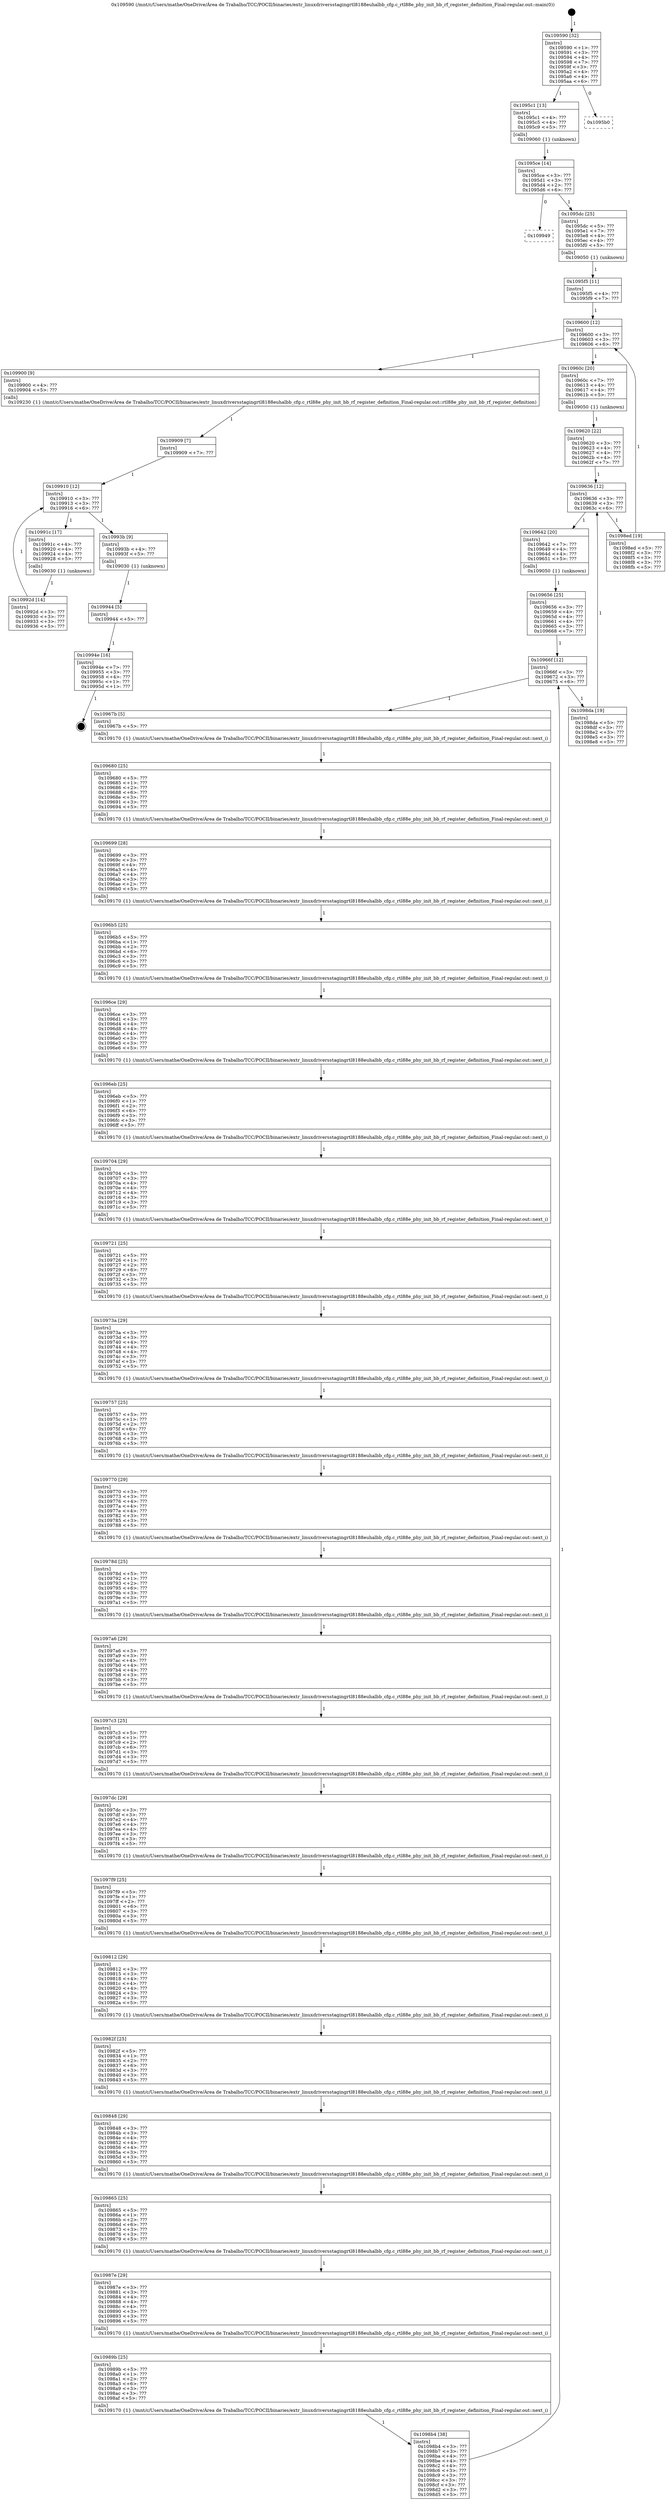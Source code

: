 digraph "0x109590" {
  label = "0x109590 (/mnt/c/Users/mathe/OneDrive/Área de Trabalho/TCC/POCII/binaries/extr_linuxdriversstagingrtl8188euhalbb_cfg.c_rtl88e_phy_init_bb_rf_register_definition_Final-regular.out::main(0))"
  labelloc = "t"
  node[shape=record]

  Entry [label="",width=0.3,height=0.3,shape=circle,fillcolor=black,style=filled]
  "0x109590" [label="{
     0x109590 [32]\l
     | [instrs]\l
     &nbsp;&nbsp;0x109590 \<+1\>: ???\l
     &nbsp;&nbsp;0x109591 \<+3\>: ???\l
     &nbsp;&nbsp;0x109594 \<+4\>: ???\l
     &nbsp;&nbsp;0x109598 \<+7\>: ???\l
     &nbsp;&nbsp;0x10959f \<+3\>: ???\l
     &nbsp;&nbsp;0x1095a2 \<+4\>: ???\l
     &nbsp;&nbsp;0x1095a6 \<+4\>: ???\l
     &nbsp;&nbsp;0x1095aa \<+6\>: ???\l
  }"]
  "0x1095c1" [label="{
     0x1095c1 [13]\l
     | [instrs]\l
     &nbsp;&nbsp;0x1095c1 \<+4\>: ???\l
     &nbsp;&nbsp;0x1095c5 \<+4\>: ???\l
     &nbsp;&nbsp;0x1095c9 \<+5\>: ???\l
     | [calls]\l
     &nbsp;&nbsp;0x109060 \{1\} (unknown)\l
  }"]
  "0x1095b0" [label="{
     0x1095b0\l
  }", style=dashed]
  "0x1095ce" [label="{
     0x1095ce [14]\l
     | [instrs]\l
     &nbsp;&nbsp;0x1095ce \<+3\>: ???\l
     &nbsp;&nbsp;0x1095d1 \<+3\>: ???\l
     &nbsp;&nbsp;0x1095d4 \<+2\>: ???\l
     &nbsp;&nbsp;0x1095d6 \<+6\>: ???\l
  }"]
  "0x109949" [label="{
     0x109949\l
  }", style=dashed]
  "0x1095dc" [label="{
     0x1095dc [25]\l
     | [instrs]\l
     &nbsp;&nbsp;0x1095dc \<+5\>: ???\l
     &nbsp;&nbsp;0x1095e1 \<+7\>: ???\l
     &nbsp;&nbsp;0x1095e8 \<+4\>: ???\l
     &nbsp;&nbsp;0x1095ec \<+4\>: ???\l
     &nbsp;&nbsp;0x1095f0 \<+5\>: ???\l
     | [calls]\l
     &nbsp;&nbsp;0x109050 \{1\} (unknown)\l
  }"]
  Exit [label="",width=0.3,height=0.3,shape=circle,fillcolor=black,style=filled,peripheries=2]
  "0x109600" [label="{
     0x109600 [12]\l
     | [instrs]\l
     &nbsp;&nbsp;0x109600 \<+3\>: ???\l
     &nbsp;&nbsp;0x109603 \<+3\>: ???\l
     &nbsp;&nbsp;0x109606 \<+6\>: ???\l
  }"]
  "0x109900" [label="{
     0x109900 [9]\l
     | [instrs]\l
     &nbsp;&nbsp;0x109900 \<+4\>: ???\l
     &nbsp;&nbsp;0x109904 \<+5\>: ???\l
     | [calls]\l
     &nbsp;&nbsp;0x109230 \{1\} (/mnt/c/Users/mathe/OneDrive/Área de Trabalho/TCC/POCII/binaries/extr_linuxdriversstagingrtl8188euhalbb_cfg.c_rtl88e_phy_init_bb_rf_register_definition_Final-regular.out::rtl88e_phy_init_bb_rf_register_definition)\l
  }"]
  "0x10960c" [label="{
     0x10960c [20]\l
     | [instrs]\l
     &nbsp;&nbsp;0x10960c \<+7\>: ???\l
     &nbsp;&nbsp;0x109613 \<+4\>: ???\l
     &nbsp;&nbsp;0x109617 \<+4\>: ???\l
     &nbsp;&nbsp;0x10961b \<+5\>: ???\l
     | [calls]\l
     &nbsp;&nbsp;0x109050 \{1\} (unknown)\l
  }"]
  "0x109636" [label="{
     0x109636 [12]\l
     | [instrs]\l
     &nbsp;&nbsp;0x109636 \<+3\>: ???\l
     &nbsp;&nbsp;0x109639 \<+3\>: ???\l
     &nbsp;&nbsp;0x10963c \<+6\>: ???\l
  }"]
  "0x1098ed" [label="{
     0x1098ed [19]\l
     | [instrs]\l
     &nbsp;&nbsp;0x1098ed \<+5\>: ???\l
     &nbsp;&nbsp;0x1098f2 \<+3\>: ???\l
     &nbsp;&nbsp;0x1098f5 \<+3\>: ???\l
     &nbsp;&nbsp;0x1098f8 \<+3\>: ???\l
     &nbsp;&nbsp;0x1098fb \<+5\>: ???\l
  }"]
  "0x109642" [label="{
     0x109642 [20]\l
     | [instrs]\l
     &nbsp;&nbsp;0x109642 \<+7\>: ???\l
     &nbsp;&nbsp;0x109649 \<+4\>: ???\l
     &nbsp;&nbsp;0x10964d \<+4\>: ???\l
     &nbsp;&nbsp;0x109651 \<+5\>: ???\l
     | [calls]\l
     &nbsp;&nbsp;0x109050 \{1\} (unknown)\l
  }"]
  "0x10966f" [label="{
     0x10966f [12]\l
     | [instrs]\l
     &nbsp;&nbsp;0x10966f \<+3\>: ???\l
     &nbsp;&nbsp;0x109672 \<+3\>: ???\l
     &nbsp;&nbsp;0x109675 \<+6\>: ???\l
  }"]
  "0x1098da" [label="{
     0x1098da [19]\l
     | [instrs]\l
     &nbsp;&nbsp;0x1098da \<+5\>: ???\l
     &nbsp;&nbsp;0x1098df \<+3\>: ???\l
     &nbsp;&nbsp;0x1098e2 \<+3\>: ???\l
     &nbsp;&nbsp;0x1098e5 \<+3\>: ???\l
     &nbsp;&nbsp;0x1098e8 \<+5\>: ???\l
  }"]
  "0x10967b" [label="{
     0x10967b [5]\l
     | [instrs]\l
     &nbsp;&nbsp;0x10967b \<+5\>: ???\l
     | [calls]\l
     &nbsp;&nbsp;0x109170 \{1\} (/mnt/c/Users/mathe/OneDrive/Área de Trabalho/TCC/POCII/binaries/extr_linuxdriversstagingrtl8188euhalbb_cfg.c_rtl88e_phy_init_bb_rf_register_definition_Final-regular.out::next_i)\l
  }"]
  "0x109680" [label="{
     0x109680 [25]\l
     | [instrs]\l
     &nbsp;&nbsp;0x109680 \<+5\>: ???\l
     &nbsp;&nbsp;0x109685 \<+1\>: ???\l
     &nbsp;&nbsp;0x109686 \<+2\>: ???\l
     &nbsp;&nbsp;0x109688 \<+6\>: ???\l
     &nbsp;&nbsp;0x10968e \<+3\>: ???\l
     &nbsp;&nbsp;0x109691 \<+3\>: ???\l
     &nbsp;&nbsp;0x109694 \<+5\>: ???\l
     | [calls]\l
     &nbsp;&nbsp;0x109170 \{1\} (/mnt/c/Users/mathe/OneDrive/Área de Trabalho/TCC/POCII/binaries/extr_linuxdriversstagingrtl8188euhalbb_cfg.c_rtl88e_phy_init_bb_rf_register_definition_Final-regular.out::next_i)\l
  }"]
  "0x109699" [label="{
     0x109699 [28]\l
     | [instrs]\l
     &nbsp;&nbsp;0x109699 \<+3\>: ???\l
     &nbsp;&nbsp;0x10969c \<+3\>: ???\l
     &nbsp;&nbsp;0x10969f \<+4\>: ???\l
     &nbsp;&nbsp;0x1096a3 \<+4\>: ???\l
     &nbsp;&nbsp;0x1096a7 \<+4\>: ???\l
     &nbsp;&nbsp;0x1096ab \<+3\>: ???\l
     &nbsp;&nbsp;0x1096ae \<+2\>: ???\l
     &nbsp;&nbsp;0x1096b0 \<+5\>: ???\l
     | [calls]\l
     &nbsp;&nbsp;0x109170 \{1\} (/mnt/c/Users/mathe/OneDrive/Área de Trabalho/TCC/POCII/binaries/extr_linuxdriversstagingrtl8188euhalbb_cfg.c_rtl88e_phy_init_bb_rf_register_definition_Final-regular.out::next_i)\l
  }"]
  "0x1096b5" [label="{
     0x1096b5 [25]\l
     | [instrs]\l
     &nbsp;&nbsp;0x1096b5 \<+5\>: ???\l
     &nbsp;&nbsp;0x1096ba \<+1\>: ???\l
     &nbsp;&nbsp;0x1096bb \<+2\>: ???\l
     &nbsp;&nbsp;0x1096bd \<+6\>: ???\l
     &nbsp;&nbsp;0x1096c3 \<+3\>: ???\l
     &nbsp;&nbsp;0x1096c6 \<+3\>: ???\l
     &nbsp;&nbsp;0x1096c9 \<+5\>: ???\l
     | [calls]\l
     &nbsp;&nbsp;0x109170 \{1\} (/mnt/c/Users/mathe/OneDrive/Área de Trabalho/TCC/POCII/binaries/extr_linuxdriversstagingrtl8188euhalbb_cfg.c_rtl88e_phy_init_bb_rf_register_definition_Final-regular.out::next_i)\l
  }"]
  "0x1096ce" [label="{
     0x1096ce [29]\l
     | [instrs]\l
     &nbsp;&nbsp;0x1096ce \<+3\>: ???\l
     &nbsp;&nbsp;0x1096d1 \<+3\>: ???\l
     &nbsp;&nbsp;0x1096d4 \<+4\>: ???\l
     &nbsp;&nbsp;0x1096d8 \<+4\>: ???\l
     &nbsp;&nbsp;0x1096dc \<+4\>: ???\l
     &nbsp;&nbsp;0x1096e0 \<+3\>: ???\l
     &nbsp;&nbsp;0x1096e3 \<+3\>: ???\l
     &nbsp;&nbsp;0x1096e6 \<+5\>: ???\l
     | [calls]\l
     &nbsp;&nbsp;0x109170 \{1\} (/mnt/c/Users/mathe/OneDrive/Área de Trabalho/TCC/POCII/binaries/extr_linuxdriversstagingrtl8188euhalbb_cfg.c_rtl88e_phy_init_bb_rf_register_definition_Final-regular.out::next_i)\l
  }"]
  "0x1096eb" [label="{
     0x1096eb [25]\l
     | [instrs]\l
     &nbsp;&nbsp;0x1096eb \<+5\>: ???\l
     &nbsp;&nbsp;0x1096f0 \<+1\>: ???\l
     &nbsp;&nbsp;0x1096f1 \<+2\>: ???\l
     &nbsp;&nbsp;0x1096f3 \<+6\>: ???\l
     &nbsp;&nbsp;0x1096f9 \<+3\>: ???\l
     &nbsp;&nbsp;0x1096fc \<+3\>: ???\l
     &nbsp;&nbsp;0x1096ff \<+5\>: ???\l
     | [calls]\l
     &nbsp;&nbsp;0x109170 \{1\} (/mnt/c/Users/mathe/OneDrive/Área de Trabalho/TCC/POCII/binaries/extr_linuxdriversstagingrtl8188euhalbb_cfg.c_rtl88e_phy_init_bb_rf_register_definition_Final-regular.out::next_i)\l
  }"]
  "0x109704" [label="{
     0x109704 [29]\l
     | [instrs]\l
     &nbsp;&nbsp;0x109704 \<+3\>: ???\l
     &nbsp;&nbsp;0x109707 \<+3\>: ???\l
     &nbsp;&nbsp;0x10970a \<+4\>: ???\l
     &nbsp;&nbsp;0x10970e \<+4\>: ???\l
     &nbsp;&nbsp;0x109712 \<+4\>: ???\l
     &nbsp;&nbsp;0x109716 \<+3\>: ???\l
     &nbsp;&nbsp;0x109719 \<+3\>: ???\l
     &nbsp;&nbsp;0x10971c \<+5\>: ???\l
     | [calls]\l
     &nbsp;&nbsp;0x109170 \{1\} (/mnt/c/Users/mathe/OneDrive/Área de Trabalho/TCC/POCII/binaries/extr_linuxdriversstagingrtl8188euhalbb_cfg.c_rtl88e_phy_init_bb_rf_register_definition_Final-regular.out::next_i)\l
  }"]
  "0x109721" [label="{
     0x109721 [25]\l
     | [instrs]\l
     &nbsp;&nbsp;0x109721 \<+5\>: ???\l
     &nbsp;&nbsp;0x109726 \<+1\>: ???\l
     &nbsp;&nbsp;0x109727 \<+2\>: ???\l
     &nbsp;&nbsp;0x109729 \<+6\>: ???\l
     &nbsp;&nbsp;0x10972f \<+3\>: ???\l
     &nbsp;&nbsp;0x109732 \<+3\>: ???\l
     &nbsp;&nbsp;0x109735 \<+5\>: ???\l
     | [calls]\l
     &nbsp;&nbsp;0x109170 \{1\} (/mnt/c/Users/mathe/OneDrive/Área de Trabalho/TCC/POCII/binaries/extr_linuxdriversstagingrtl8188euhalbb_cfg.c_rtl88e_phy_init_bb_rf_register_definition_Final-regular.out::next_i)\l
  }"]
  "0x10973a" [label="{
     0x10973a [29]\l
     | [instrs]\l
     &nbsp;&nbsp;0x10973a \<+3\>: ???\l
     &nbsp;&nbsp;0x10973d \<+3\>: ???\l
     &nbsp;&nbsp;0x109740 \<+4\>: ???\l
     &nbsp;&nbsp;0x109744 \<+4\>: ???\l
     &nbsp;&nbsp;0x109748 \<+4\>: ???\l
     &nbsp;&nbsp;0x10974c \<+3\>: ???\l
     &nbsp;&nbsp;0x10974f \<+3\>: ???\l
     &nbsp;&nbsp;0x109752 \<+5\>: ???\l
     | [calls]\l
     &nbsp;&nbsp;0x109170 \{1\} (/mnt/c/Users/mathe/OneDrive/Área de Trabalho/TCC/POCII/binaries/extr_linuxdriversstagingrtl8188euhalbb_cfg.c_rtl88e_phy_init_bb_rf_register_definition_Final-regular.out::next_i)\l
  }"]
  "0x109757" [label="{
     0x109757 [25]\l
     | [instrs]\l
     &nbsp;&nbsp;0x109757 \<+5\>: ???\l
     &nbsp;&nbsp;0x10975c \<+1\>: ???\l
     &nbsp;&nbsp;0x10975d \<+2\>: ???\l
     &nbsp;&nbsp;0x10975f \<+6\>: ???\l
     &nbsp;&nbsp;0x109765 \<+3\>: ???\l
     &nbsp;&nbsp;0x109768 \<+3\>: ???\l
     &nbsp;&nbsp;0x10976b \<+5\>: ???\l
     | [calls]\l
     &nbsp;&nbsp;0x109170 \{1\} (/mnt/c/Users/mathe/OneDrive/Área de Trabalho/TCC/POCII/binaries/extr_linuxdriversstagingrtl8188euhalbb_cfg.c_rtl88e_phy_init_bb_rf_register_definition_Final-regular.out::next_i)\l
  }"]
  "0x109770" [label="{
     0x109770 [29]\l
     | [instrs]\l
     &nbsp;&nbsp;0x109770 \<+3\>: ???\l
     &nbsp;&nbsp;0x109773 \<+3\>: ???\l
     &nbsp;&nbsp;0x109776 \<+4\>: ???\l
     &nbsp;&nbsp;0x10977a \<+4\>: ???\l
     &nbsp;&nbsp;0x10977e \<+4\>: ???\l
     &nbsp;&nbsp;0x109782 \<+3\>: ???\l
     &nbsp;&nbsp;0x109785 \<+3\>: ???\l
     &nbsp;&nbsp;0x109788 \<+5\>: ???\l
     | [calls]\l
     &nbsp;&nbsp;0x109170 \{1\} (/mnt/c/Users/mathe/OneDrive/Área de Trabalho/TCC/POCII/binaries/extr_linuxdriversstagingrtl8188euhalbb_cfg.c_rtl88e_phy_init_bb_rf_register_definition_Final-regular.out::next_i)\l
  }"]
  "0x10978d" [label="{
     0x10978d [25]\l
     | [instrs]\l
     &nbsp;&nbsp;0x10978d \<+5\>: ???\l
     &nbsp;&nbsp;0x109792 \<+1\>: ???\l
     &nbsp;&nbsp;0x109793 \<+2\>: ???\l
     &nbsp;&nbsp;0x109795 \<+6\>: ???\l
     &nbsp;&nbsp;0x10979b \<+3\>: ???\l
     &nbsp;&nbsp;0x10979e \<+3\>: ???\l
     &nbsp;&nbsp;0x1097a1 \<+5\>: ???\l
     | [calls]\l
     &nbsp;&nbsp;0x109170 \{1\} (/mnt/c/Users/mathe/OneDrive/Área de Trabalho/TCC/POCII/binaries/extr_linuxdriversstagingrtl8188euhalbb_cfg.c_rtl88e_phy_init_bb_rf_register_definition_Final-regular.out::next_i)\l
  }"]
  "0x1097a6" [label="{
     0x1097a6 [29]\l
     | [instrs]\l
     &nbsp;&nbsp;0x1097a6 \<+3\>: ???\l
     &nbsp;&nbsp;0x1097a9 \<+3\>: ???\l
     &nbsp;&nbsp;0x1097ac \<+4\>: ???\l
     &nbsp;&nbsp;0x1097b0 \<+4\>: ???\l
     &nbsp;&nbsp;0x1097b4 \<+4\>: ???\l
     &nbsp;&nbsp;0x1097b8 \<+3\>: ???\l
     &nbsp;&nbsp;0x1097bb \<+3\>: ???\l
     &nbsp;&nbsp;0x1097be \<+5\>: ???\l
     | [calls]\l
     &nbsp;&nbsp;0x109170 \{1\} (/mnt/c/Users/mathe/OneDrive/Área de Trabalho/TCC/POCII/binaries/extr_linuxdriversstagingrtl8188euhalbb_cfg.c_rtl88e_phy_init_bb_rf_register_definition_Final-regular.out::next_i)\l
  }"]
  "0x1097c3" [label="{
     0x1097c3 [25]\l
     | [instrs]\l
     &nbsp;&nbsp;0x1097c3 \<+5\>: ???\l
     &nbsp;&nbsp;0x1097c8 \<+1\>: ???\l
     &nbsp;&nbsp;0x1097c9 \<+2\>: ???\l
     &nbsp;&nbsp;0x1097cb \<+6\>: ???\l
     &nbsp;&nbsp;0x1097d1 \<+3\>: ???\l
     &nbsp;&nbsp;0x1097d4 \<+3\>: ???\l
     &nbsp;&nbsp;0x1097d7 \<+5\>: ???\l
     | [calls]\l
     &nbsp;&nbsp;0x109170 \{1\} (/mnt/c/Users/mathe/OneDrive/Área de Trabalho/TCC/POCII/binaries/extr_linuxdriversstagingrtl8188euhalbb_cfg.c_rtl88e_phy_init_bb_rf_register_definition_Final-regular.out::next_i)\l
  }"]
  "0x1097dc" [label="{
     0x1097dc [29]\l
     | [instrs]\l
     &nbsp;&nbsp;0x1097dc \<+3\>: ???\l
     &nbsp;&nbsp;0x1097df \<+3\>: ???\l
     &nbsp;&nbsp;0x1097e2 \<+4\>: ???\l
     &nbsp;&nbsp;0x1097e6 \<+4\>: ???\l
     &nbsp;&nbsp;0x1097ea \<+4\>: ???\l
     &nbsp;&nbsp;0x1097ee \<+3\>: ???\l
     &nbsp;&nbsp;0x1097f1 \<+3\>: ???\l
     &nbsp;&nbsp;0x1097f4 \<+5\>: ???\l
     | [calls]\l
     &nbsp;&nbsp;0x109170 \{1\} (/mnt/c/Users/mathe/OneDrive/Área de Trabalho/TCC/POCII/binaries/extr_linuxdriversstagingrtl8188euhalbb_cfg.c_rtl88e_phy_init_bb_rf_register_definition_Final-regular.out::next_i)\l
  }"]
  "0x1097f9" [label="{
     0x1097f9 [25]\l
     | [instrs]\l
     &nbsp;&nbsp;0x1097f9 \<+5\>: ???\l
     &nbsp;&nbsp;0x1097fe \<+1\>: ???\l
     &nbsp;&nbsp;0x1097ff \<+2\>: ???\l
     &nbsp;&nbsp;0x109801 \<+6\>: ???\l
     &nbsp;&nbsp;0x109807 \<+3\>: ???\l
     &nbsp;&nbsp;0x10980a \<+3\>: ???\l
     &nbsp;&nbsp;0x10980d \<+5\>: ???\l
     | [calls]\l
     &nbsp;&nbsp;0x109170 \{1\} (/mnt/c/Users/mathe/OneDrive/Área de Trabalho/TCC/POCII/binaries/extr_linuxdriversstagingrtl8188euhalbb_cfg.c_rtl88e_phy_init_bb_rf_register_definition_Final-regular.out::next_i)\l
  }"]
  "0x109812" [label="{
     0x109812 [29]\l
     | [instrs]\l
     &nbsp;&nbsp;0x109812 \<+3\>: ???\l
     &nbsp;&nbsp;0x109815 \<+3\>: ???\l
     &nbsp;&nbsp;0x109818 \<+4\>: ???\l
     &nbsp;&nbsp;0x10981c \<+4\>: ???\l
     &nbsp;&nbsp;0x109820 \<+4\>: ???\l
     &nbsp;&nbsp;0x109824 \<+3\>: ???\l
     &nbsp;&nbsp;0x109827 \<+3\>: ???\l
     &nbsp;&nbsp;0x10982a \<+5\>: ???\l
     | [calls]\l
     &nbsp;&nbsp;0x109170 \{1\} (/mnt/c/Users/mathe/OneDrive/Área de Trabalho/TCC/POCII/binaries/extr_linuxdriversstagingrtl8188euhalbb_cfg.c_rtl88e_phy_init_bb_rf_register_definition_Final-regular.out::next_i)\l
  }"]
  "0x10982f" [label="{
     0x10982f [25]\l
     | [instrs]\l
     &nbsp;&nbsp;0x10982f \<+5\>: ???\l
     &nbsp;&nbsp;0x109834 \<+1\>: ???\l
     &nbsp;&nbsp;0x109835 \<+2\>: ???\l
     &nbsp;&nbsp;0x109837 \<+6\>: ???\l
     &nbsp;&nbsp;0x10983d \<+3\>: ???\l
     &nbsp;&nbsp;0x109840 \<+3\>: ???\l
     &nbsp;&nbsp;0x109843 \<+5\>: ???\l
     | [calls]\l
     &nbsp;&nbsp;0x109170 \{1\} (/mnt/c/Users/mathe/OneDrive/Área de Trabalho/TCC/POCII/binaries/extr_linuxdriversstagingrtl8188euhalbb_cfg.c_rtl88e_phy_init_bb_rf_register_definition_Final-regular.out::next_i)\l
  }"]
  "0x109848" [label="{
     0x109848 [29]\l
     | [instrs]\l
     &nbsp;&nbsp;0x109848 \<+3\>: ???\l
     &nbsp;&nbsp;0x10984b \<+3\>: ???\l
     &nbsp;&nbsp;0x10984e \<+4\>: ???\l
     &nbsp;&nbsp;0x109852 \<+4\>: ???\l
     &nbsp;&nbsp;0x109856 \<+4\>: ???\l
     &nbsp;&nbsp;0x10985a \<+3\>: ???\l
     &nbsp;&nbsp;0x10985d \<+3\>: ???\l
     &nbsp;&nbsp;0x109860 \<+5\>: ???\l
     | [calls]\l
     &nbsp;&nbsp;0x109170 \{1\} (/mnt/c/Users/mathe/OneDrive/Área de Trabalho/TCC/POCII/binaries/extr_linuxdriversstagingrtl8188euhalbb_cfg.c_rtl88e_phy_init_bb_rf_register_definition_Final-regular.out::next_i)\l
  }"]
  "0x109865" [label="{
     0x109865 [25]\l
     | [instrs]\l
     &nbsp;&nbsp;0x109865 \<+5\>: ???\l
     &nbsp;&nbsp;0x10986a \<+1\>: ???\l
     &nbsp;&nbsp;0x10986b \<+2\>: ???\l
     &nbsp;&nbsp;0x10986d \<+6\>: ???\l
     &nbsp;&nbsp;0x109873 \<+3\>: ???\l
     &nbsp;&nbsp;0x109876 \<+3\>: ???\l
     &nbsp;&nbsp;0x109879 \<+5\>: ???\l
     | [calls]\l
     &nbsp;&nbsp;0x109170 \{1\} (/mnt/c/Users/mathe/OneDrive/Área de Trabalho/TCC/POCII/binaries/extr_linuxdriversstagingrtl8188euhalbb_cfg.c_rtl88e_phy_init_bb_rf_register_definition_Final-regular.out::next_i)\l
  }"]
  "0x10987e" [label="{
     0x10987e [29]\l
     | [instrs]\l
     &nbsp;&nbsp;0x10987e \<+3\>: ???\l
     &nbsp;&nbsp;0x109881 \<+3\>: ???\l
     &nbsp;&nbsp;0x109884 \<+4\>: ???\l
     &nbsp;&nbsp;0x109888 \<+4\>: ???\l
     &nbsp;&nbsp;0x10988c \<+4\>: ???\l
     &nbsp;&nbsp;0x109890 \<+3\>: ???\l
     &nbsp;&nbsp;0x109893 \<+3\>: ???\l
     &nbsp;&nbsp;0x109896 \<+5\>: ???\l
     | [calls]\l
     &nbsp;&nbsp;0x109170 \{1\} (/mnt/c/Users/mathe/OneDrive/Área de Trabalho/TCC/POCII/binaries/extr_linuxdriversstagingrtl8188euhalbb_cfg.c_rtl88e_phy_init_bb_rf_register_definition_Final-regular.out::next_i)\l
  }"]
  "0x10989b" [label="{
     0x10989b [25]\l
     | [instrs]\l
     &nbsp;&nbsp;0x10989b \<+5\>: ???\l
     &nbsp;&nbsp;0x1098a0 \<+1\>: ???\l
     &nbsp;&nbsp;0x1098a1 \<+2\>: ???\l
     &nbsp;&nbsp;0x1098a3 \<+6\>: ???\l
     &nbsp;&nbsp;0x1098a9 \<+3\>: ???\l
     &nbsp;&nbsp;0x1098ac \<+3\>: ???\l
     &nbsp;&nbsp;0x1098af \<+5\>: ???\l
     | [calls]\l
     &nbsp;&nbsp;0x109170 \{1\} (/mnt/c/Users/mathe/OneDrive/Área de Trabalho/TCC/POCII/binaries/extr_linuxdriversstagingrtl8188euhalbb_cfg.c_rtl88e_phy_init_bb_rf_register_definition_Final-regular.out::next_i)\l
  }"]
  "0x1098b4" [label="{
     0x1098b4 [38]\l
     | [instrs]\l
     &nbsp;&nbsp;0x1098b4 \<+3\>: ???\l
     &nbsp;&nbsp;0x1098b7 \<+3\>: ???\l
     &nbsp;&nbsp;0x1098ba \<+4\>: ???\l
     &nbsp;&nbsp;0x1098be \<+4\>: ???\l
     &nbsp;&nbsp;0x1098c2 \<+4\>: ???\l
     &nbsp;&nbsp;0x1098c6 \<+3\>: ???\l
     &nbsp;&nbsp;0x1098c9 \<+3\>: ???\l
     &nbsp;&nbsp;0x1098cc \<+3\>: ???\l
     &nbsp;&nbsp;0x1098cf \<+3\>: ???\l
     &nbsp;&nbsp;0x1098d2 \<+3\>: ???\l
     &nbsp;&nbsp;0x1098d5 \<+5\>: ???\l
  }"]
  "0x109656" [label="{
     0x109656 [25]\l
     | [instrs]\l
     &nbsp;&nbsp;0x109656 \<+3\>: ???\l
     &nbsp;&nbsp;0x109659 \<+4\>: ???\l
     &nbsp;&nbsp;0x10965d \<+4\>: ???\l
     &nbsp;&nbsp;0x109661 \<+4\>: ???\l
     &nbsp;&nbsp;0x109665 \<+3\>: ???\l
     &nbsp;&nbsp;0x109668 \<+7\>: ???\l
  }"]
  "0x10994e" [label="{
     0x10994e [16]\l
     | [instrs]\l
     &nbsp;&nbsp;0x10994e \<+7\>: ???\l
     &nbsp;&nbsp;0x109955 \<+3\>: ???\l
     &nbsp;&nbsp;0x109958 \<+4\>: ???\l
     &nbsp;&nbsp;0x10995c \<+1\>: ???\l
     &nbsp;&nbsp;0x10995d \<+1\>: ???\l
  }"]
  "0x109620" [label="{
     0x109620 [22]\l
     | [instrs]\l
     &nbsp;&nbsp;0x109620 \<+3\>: ???\l
     &nbsp;&nbsp;0x109623 \<+4\>: ???\l
     &nbsp;&nbsp;0x109627 \<+4\>: ???\l
     &nbsp;&nbsp;0x10962b \<+4\>: ???\l
     &nbsp;&nbsp;0x10962f \<+7\>: ???\l
  }"]
  "0x109944" [label="{
     0x109944 [5]\l
     | [instrs]\l
     &nbsp;&nbsp;0x109944 \<+5\>: ???\l
  }"]
  "0x1095f5" [label="{
     0x1095f5 [11]\l
     | [instrs]\l
     &nbsp;&nbsp;0x1095f5 \<+4\>: ???\l
     &nbsp;&nbsp;0x1095f9 \<+7\>: ???\l
  }"]
  "0x109910" [label="{
     0x109910 [12]\l
     | [instrs]\l
     &nbsp;&nbsp;0x109910 \<+3\>: ???\l
     &nbsp;&nbsp;0x109913 \<+3\>: ???\l
     &nbsp;&nbsp;0x109916 \<+6\>: ???\l
  }"]
  "0x10993b" [label="{
     0x10993b [9]\l
     | [instrs]\l
     &nbsp;&nbsp;0x10993b \<+4\>: ???\l
     &nbsp;&nbsp;0x10993f \<+5\>: ???\l
     | [calls]\l
     &nbsp;&nbsp;0x109030 \{1\} (unknown)\l
  }"]
  "0x10991c" [label="{
     0x10991c [17]\l
     | [instrs]\l
     &nbsp;&nbsp;0x10991c \<+4\>: ???\l
     &nbsp;&nbsp;0x109920 \<+4\>: ???\l
     &nbsp;&nbsp;0x109924 \<+4\>: ???\l
     &nbsp;&nbsp;0x109928 \<+5\>: ???\l
     | [calls]\l
     &nbsp;&nbsp;0x109030 \{1\} (unknown)\l
  }"]
  "0x10992d" [label="{
     0x10992d [14]\l
     | [instrs]\l
     &nbsp;&nbsp;0x10992d \<+3\>: ???\l
     &nbsp;&nbsp;0x109930 \<+3\>: ???\l
     &nbsp;&nbsp;0x109933 \<+3\>: ???\l
     &nbsp;&nbsp;0x109936 \<+5\>: ???\l
  }"]
  "0x109909" [label="{
     0x109909 [7]\l
     | [instrs]\l
     &nbsp;&nbsp;0x109909 \<+7\>: ???\l
  }"]
  Entry -> "0x109590" [label=" 1"]
  "0x109590" -> "0x1095c1" [label=" 1"]
  "0x109590" -> "0x1095b0" [label=" 0"]
  "0x1095c1" -> "0x1095ce" [label=" 1"]
  "0x1095ce" -> "0x109949" [label=" 0"]
  "0x1095ce" -> "0x1095dc" [label=" 1"]
  "0x10994e" -> Exit [label=" 1"]
  "0x1095dc" -> "0x1095f5" [label=" 1"]
  "0x109600" -> "0x109900" [label=" 1"]
  "0x109600" -> "0x10960c" [label=" 1"]
  "0x10960c" -> "0x109620" [label=" 1"]
  "0x109636" -> "0x1098ed" [label=" 1"]
  "0x109636" -> "0x109642" [label=" 1"]
  "0x109642" -> "0x109656" [label=" 1"]
  "0x10966f" -> "0x1098da" [label=" 1"]
  "0x10966f" -> "0x10967b" [label=" 1"]
  "0x10967b" -> "0x109680" [label=" 1"]
  "0x109680" -> "0x109699" [label=" 1"]
  "0x109699" -> "0x1096b5" [label=" 1"]
  "0x1096b5" -> "0x1096ce" [label=" 1"]
  "0x1096ce" -> "0x1096eb" [label=" 1"]
  "0x1096eb" -> "0x109704" [label=" 1"]
  "0x109704" -> "0x109721" [label=" 1"]
  "0x109721" -> "0x10973a" [label=" 1"]
  "0x10973a" -> "0x109757" [label=" 1"]
  "0x109757" -> "0x109770" [label=" 1"]
  "0x109770" -> "0x10978d" [label=" 1"]
  "0x10978d" -> "0x1097a6" [label=" 1"]
  "0x1097a6" -> "0x1097c3" [label=" 1"]
  "0x1097c3" -> "0x1097dc" [label=" 1"]
  "0x1097dc" -> "0x1097f9" [label=" 1"]
  "0x1097f9" -> "0x109812" [label=" 1"]
  "0x109812" -> "0x10982f" [label=" 1"]
  "0x10982f" -> "0x109848" [label=" 1"]
  "0x109848" -> "0x109865" [label=" 1"]
  "0x109865" -> "0x10987e" [label=" 1"]
  "0x10987e" -> "0x10989b" [label=" 1"]
  "0x10989b" -> "0x1098b4" [label=" 1"]
  "0x109656" -> "0x10966f" [label=" 1"]
  "0x1098b4" -> "0x10966f" [label=" 1"]
  "0x109944" -> "0x10994e" [label=" 1"]
  "0x109620" -> "0x109636" [label=" 1"]
  "0x1098da" -> "0x109636" [label=" 1"]
  "0x10993b" -> "0x109944" [label=" 1"]
  "0x1095f5" -> "0x109600" [label=" 1"]
  "0x1098ed" -> "0x109600" [label=" 1"]
  "0x109900" -> "0x109909" [label=" 1"]
  "0x109910" -> "0x10993b" [label=" 1"]
  "0x109910" -> "0x10991c" [label=" 1"]
  "0x10991c" -> "0x10992d" [label=" 1"]
  "0x109909" -> "0x109910" [label=" 1"]
  "0x10992d" -> "0x109910" [label=" 1"]
}
